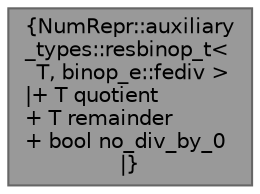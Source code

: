 digraph "NumRepr::auxiliary_types::resbinop_t&lt; T, binop_e::fediv &gt;"
{
 // INTERACTIVE_SVG=YES
 // LATEX_PDF_SIZE
  bgcolor="transparent";
  edge [fontname=Helvetica,fontsize=10,labelfontname=Helvetica,labelfontsize=10];
  node [fontname=Helvetica,fontsize=10,shape=box,height=0.2,width=0.4];
  Node1 [label="{NumRepr::auxiliary\l_types::resbinop_t\<\l T, binop_e::fediv \>\n|+ T quotient\l+ T remainder\l+ bool no_div_by_0\l|}",height=0.2,width=0.4,color="gray40", fillcolor="grey60", style="filled", fontcolor="black",tooltip=" "];
}
